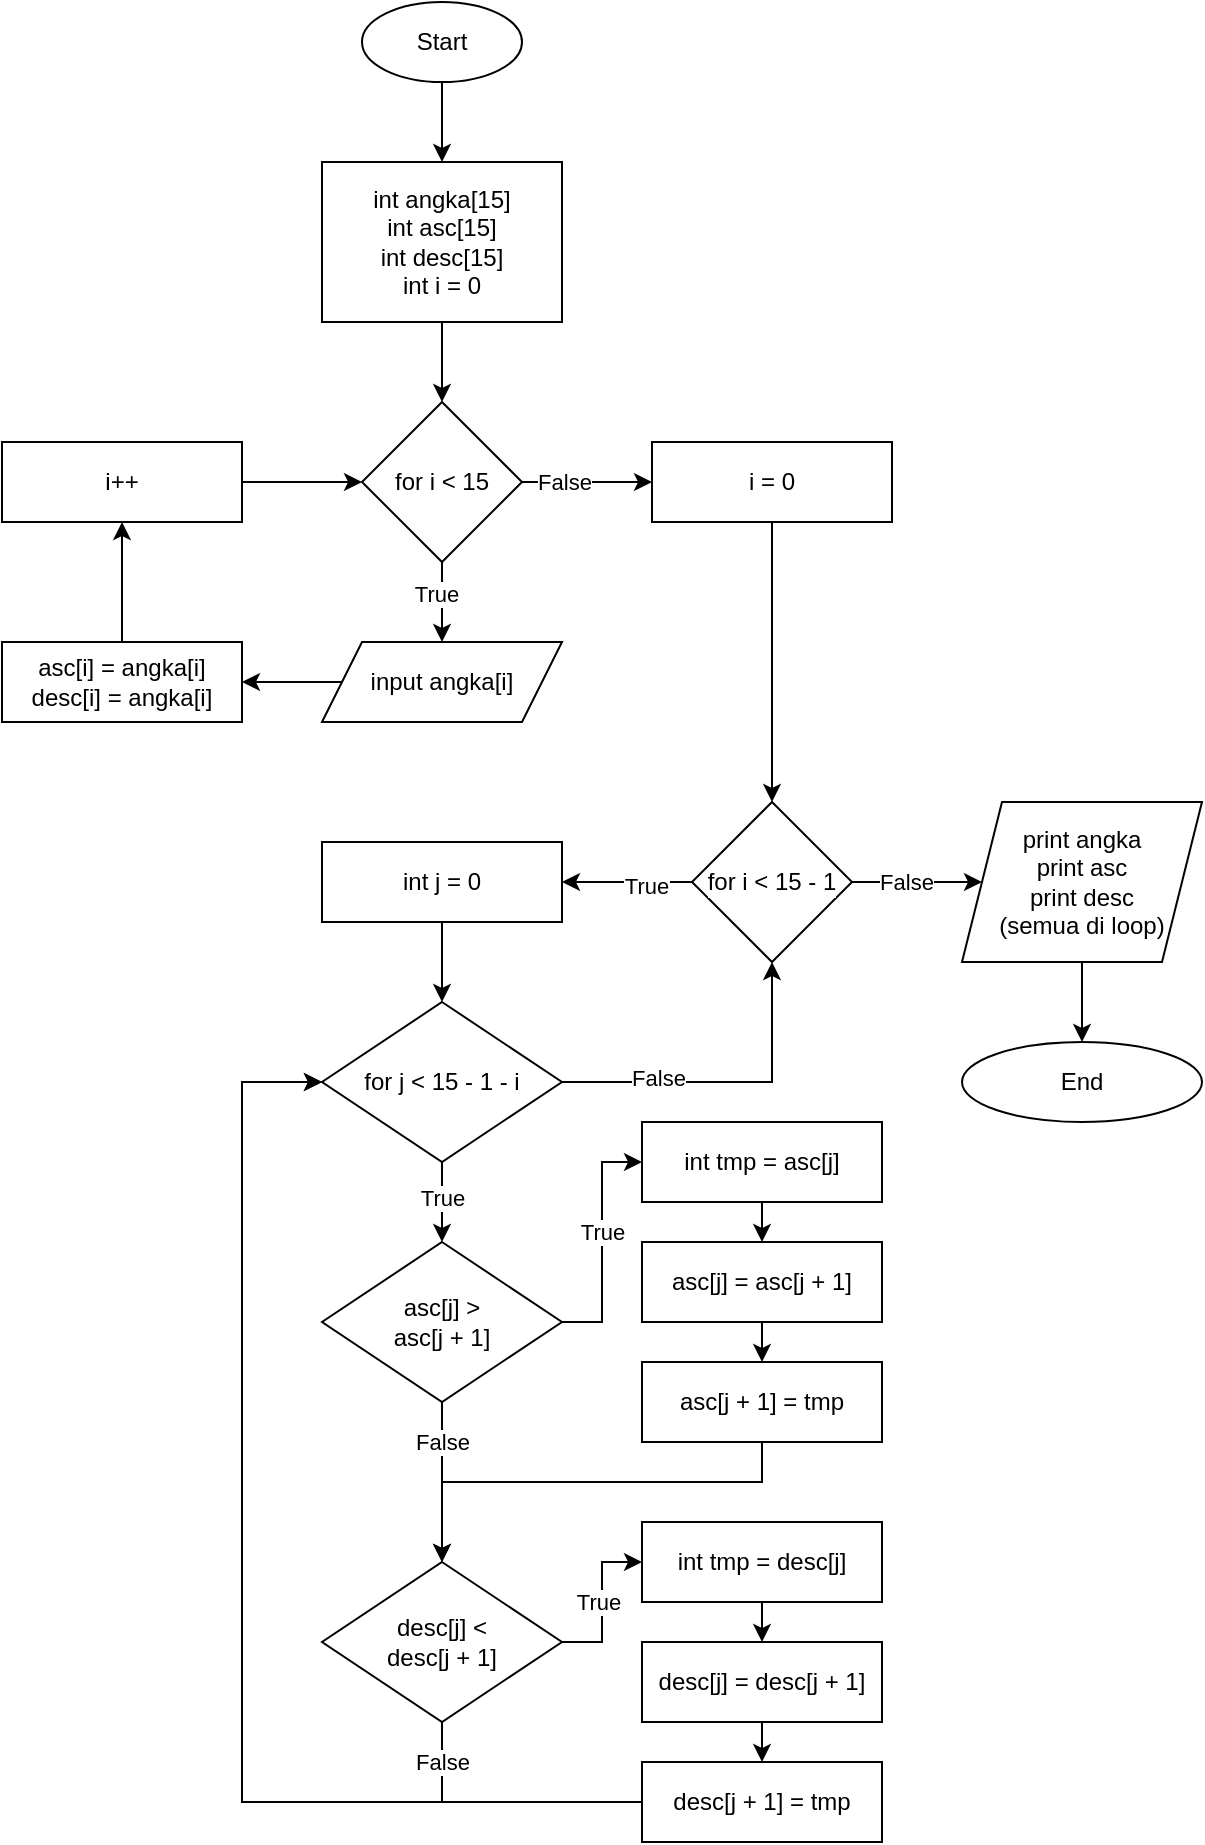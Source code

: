 <mxfile version="24.4.13" type="device">
  <diagram name="Page-1" id="wtIec9g3Ofm9C4p8b5aW">
    <mxGraphModel dx="880" dy="470" grid="1" gridSize="10" guides="1" tooltips="1" connect="1" arrows="1" fold="1" page="1" pageScale="1" pageWidth="850" pageHeight="1100" math="0" shadow="0">
      <root>
        <mxCell id="0" />
        <mxCell id="1" parent="0" />
        <mxCell id="aPIXmMVmUQRdYB9elUxh-3" value="" style="edgeStyle=orthogonalEdgeStyle;rounded=0;orthogonalLoop=1;jettySize=auto;html=1;labelBackgroundColor=default;textShadow=0;" edge="1" parent="1" source="aPIXmMVmUQRdYB9elUxh-1" target="aPIXmMVmUQRdYB9elUxh-2">
          <mxGeometry relative="1" as="geometry" />
        </mxCell>
        <mxCell id="aPIXmMVmUQRdYB9elUxh-1" value="Start" style="ellipse;whiteSpace=wrap;html=1;labelBackgroundColor=default;textShadow=0;" vertex="1" parent="1">
          <mxGeometry x="220" y="40" width="80" height="40" as="geometry" />
        </mxCell>
        <mxCell id="aPIXmMVmUQRdYB9elUxh-26" value="" style="edgeStyle=orthogonalEdgeStyle;rounded=0;orthogonalLoop=1;jettySize=auto;html=1;labelBackgroundColor=default;textShadow=0;" edge="1" parent="1" source="aPIXmMVmUQRdYB9elUxh-2" target="aPIXmMVmUQRdYB9elUxh-4">
          <mxGeometry relative="1" as="geometry" />
        </mxCell>
        <mxCell id="aPIXmMVmUQRdYB9elUxh-2" value="&lt;div&gt;int angka[15]&lt;/div&gt;&lt;div&gt;int asc[15]&lt;/div&gt;&lt;div&gt;int desc[15]&lt;br&gt;&lt;/div&gt;&lt;div&gt;int i = 0&lt;br&gt;&lt;/div&gt;" style="rounded=0;whiteSpace=wrap;html=1;labelBackgroundColor=default;textShadow=0;" vertex="1" parent="1">
          <mxGeometry x="200" y="120" width="120" height="80" as="geometry" />
        </mxCell>
        <mxCell id="aPIXmMVmUQRdYB9elUxh-11" value="" style="edgeStyle=orthogonalEdgeStyle;rounded=0;orthogonalLoop=1;jettySize=auto;html=1;labelBackgroundColor=default;textShadow=0;" edge="1" parent="1" source="aPIXmMVmUQRdYB9elUxh-4" target="aPIXmMVmUQRdYB9elUxh-5">
          <mxGeometry relative="1" as="geometry" />
        </mxCell>
        <mxCell id="aPIXmMVmUQRdYB9elUxh-19" value="True" style="edgeLabel;html=1;align=center;verticalAlign=middle;resizable=0;points=[];labelBackgroundColor=default;textShadow=0;" vertex="1" connectable="0" parent="aPIXmMVmUQRdYB9elUxh-11">
          <mxGeometry x="-0.2" y="-3" relative="1" as="geometry">
            <mxPoint as="offset" />
          </mxGeometry>
        </mxCell>
        <mxCell id="aPIXmMVmUQRdYB9elUxh-28" value="" style="edgeStyle=orthogonalEdgeStyle;rounded=0;orthogonalLoop=1;jettySize=auto;html=1;labelBackgroundColor=default;textShadow=0;" edge="1" parent="1" source="aPIXmMVmUQRdYB9elUxh-4" target="aPIXmMVmUQRdYB9elUxh-31">
          <mxGeometry relative="1" as="geometry" />
        </mxCell>
        <mxCell id="aPIXmMVmUQRdYB9elUxh-29" value="False" style="edgeLabel;html=1;align=center;verticalAlign=middle;resizable=0;points=[];labelBackgroundColor=default;textShadow=0;" vertex="1" connectable="0" parent="aPIXmMVmUQRdYB9elUxh-28">
          <mxGeometry x="-0.375" relative="1" as="geometry">
            <mxPoint as="offset" />
          </mxGeometry>
        </mxCell>
        <mxCell id="aPIXmMVmUQRdYB9elUxh-4" value="for i &amp;lt; 15" style="rhombus;whiteSpace=wrap;html=1;labelBackgroundColor=default;textShadow=0;" vertex="1" parent="1">
          <mxGeometry x="220" y="240" width="80" height="80" as="geometry" />
        </mxCell>
        <mxCell id="aPIXmMVmUQRdYB9elUxh-24" style="edgeStyle=orthogonalEdgeStyle;rounded=0;orthogonalLoop=1;jettySize=auto;html=1;exitX=0;exitY=0.5;exitDx=0;exitDy=0;entryX=1;entryY=0.5;entryDx=0;entryDy=0;labelBackgroundColor=default;textShadow=0;" edge="1" parent="1" source="aPIXmMVmUQRdYB9elUxh-5" target="aPIXmMVmUQRdYB9elUxh-23">
          <mxGeometry relative="1" as="geometry" />
        </mxCell>
        <mxCell id="aPIXmMVmUQRdYB9elUxh-5" value="input angka[i]" style="shape=parallelogram;perimeter=parallelogramPerimeter;whiteSpace=wrap;html=1;fixedSize=1;labelBackgroundColor=default;textShadow=0;" vertex="1" parent="1">
          <mxGeometry x="200" y="360" width="120" height="40" as="geometry" />
        </mxCell>
        <mxCell id="aPIXmMVmUQRdYB9elUxh-10" value="" style="edgeStyle=orthogonalEdgeStyle;rounded=0;orthogonalLoop=1;jettySize=auto;html=1;labelBackgroundColor=default;textShadow=0;" edge="1" parent="1" source="aPIXmMVmUQRdYB9elUxh-7" target="aPIXmMVmUQRdYB9elUxh-4">
          <mxGeometry relative="1" as="geometry" />
        </mxCell>
        <mxCell id="aPIXmMVmUQRdYB9elUxh-7" value="i++" style="rounded=0;whiteSpace=wrap;html=1;labelBackgroundColor=default;textShadow=0;" vertex="1" parent="1">
          <mxGeometry x="40" y="260" width="120" height="40" as="geometry" />
        </mxCell>
        <mxCell id="aPIXmMVmUQRdYB9elUxh-25" value="" style="edgeStyle=orthogonalEdgeStyle;rounded=0;orthogonalLoop=1;jettySize=auto;html=1;labelBackgroundColor=default;textShadow=0;" edge="1" parent="1" source="aPIXmMVmUQRdYB9elUxh-23" target="aPIXmMVmUQRdYB9elUxh-7">
          <mxGeometry relative="1" as="geometry" />
        </mxCell>
        <mxCell id="aPIXmMVmUQRdYB9elUxh-23" value="&lt;div&gt;asc[i] = angka[i]&lt;/div&gt;&lt;div&gt;desc[i] = angka[i]&lt;br&gt;&lt;/div&gt;" style="rounded=0;whiteSpace=wrap;html=1;labelBackgroundColor=default;textShadow=0;" vertex="1" parent="1">
          <mxGeometry x="40" y="360" width="120" height="40" as="geometry" />
        </mxCell>
        <mxCell id="aPIXmMVmUQRdYB9elUxh-36" value="" style="edgeStyle=orthogonalEdgeStyle;rounded=0;orthogonalLoop=1;jettySize=auto;html=1;labelBackgroundColor=default;textShadow=0;" edge="1" parent="1" source="aPIXmMVmUQRdYB9elUxh-27" target="aPIXmMVmUQRdYB9elUxh-34">
          <mxGeometry relative="1" as="geometry" />
        </mxCell>
        <mxCell id="aPIXmMVmUQRdYB9elUxh-42" value="True" style="edgeLabel;html=1;align=center;verticalAlign=middle;resizable=0;points=[];labelBackgroundColor=default;textShadow=0;" vertex="1" connectable="0" parent="aPIXmMVmUQRdYB9elUxh-36">
          <mxGeometry x="-0.292" y="2" relative="1" as="geometry">
            <mxPoint as="offset" />
          </mxGeometry>
        </mxCell>
        <mxCell id="aPIXmMVmUQRdYB9elUxh-75" value="" style="edgeStyle=orthogonalEdgeStyle;rounded=0;orthogonalLoop=1;jettySize=auto;html=1;labelBackgroundColor=default;textShadow=0;" edge="1" parent="1" source="aPIXmMVmUQRdYB9elUxh-27" target="aPIXmMVmUQRdYB9elUxh-74">
          <mxGeometry relative="1" as="geometry" />
        </mxCell>
        <mxCell id="aPIXmMVmUQRdYB9elUxh-78" value="False" style="edgeLabel;html=1;align=center;verticalAlign=middle;resizable=0;points=[];" vertex="1" connectable="0" parent="aPIXmMVmUQRdYB9elUxh-75">
          <mxGeometry x="-0.169" y="-5" relative="1" as="geometry">
            <mxPoint y="-5" as="offset" />
          </mxGeometry>
        </mxCell>
        <mxCell id="aPIXmMVmUQRdYB9elUxh-27" value="for i &amp;lt; 15 - 1" style="rhombus;whiteSpace=wrap;html=1;labelBackgroundColor=default;textShadow=0;" vertex="1" parent="1">
          <mxGeometry x="385" y="440" width="80" height="80" as="geometry" />
        </mxCell>
        <mxCell id="aPIXmMVmUQRdYB9elUxh-41" style="edgeStyle=orthogonalEdgeStyle;rounded=0;orthogonalLoop=1;jettySize=auto;html=1;exitX=1;exitY=0.5;exitDx=0;exitDy=0;entryX=0.5;entryY=1;entryDx=0;entryDy=0;labelBackgroundColor=default;textShadow=0;" edge="1" parent="1" source="aPIXmMVmUQRdYB9elUxh-30" target="aPIXmMVmUQRdYB9elUxh-27">
          <mxGeometry relative="1" as="geometry" />
        </mxCell>
        <mxCell id="aPIXmMVmUQRdYB9elUxh-43" value="False" style="edgeLabel;html=1;align=center;verticalAlign=middle;resizable=0;points=[];labelBackgroundColor=default;textShadow=0;" vertex="1" connectable="0" parent="aPIXmMVmUQRdYB9elUxh-41">
          <mxGeometry x="-0.418" y="2" relative="1" as="geometry">
            <mxPoint as="offset" />
          </mxGeometry>
        </mxCell>
        <mxCell id="aPIXmMVmUQRdYB9elUxh-44" value="" style="edgeStyle=orthogonalEdgeStyle;rounded=0;orthogonalLoop=1;jettySize=auto;html=1;labelBackgroundColor=default;textShadow=0;" edge="1" parent="1" source="aPIXmMVmUQRdYB9elUxh-30" target="aPIXmMVmUQRdYB9elUxh-38">
          <mxGeometry relative="1" as="geometry" />
        </mxCell>
        <mxCell id="aPIXmMVmUQRdYB9elUxh-45" value="True" style="edgeLabel;html=1;align=center;verticalAlign=middle;resizable=0;points=[];labelBackgroundColor=default;textShadow=0;" vertex="1" connectable="0" parent="aPIXmMVmUQRdYB9elUxh-44">
          <mxGeometry x="-0.1" y="1" relative="1" as="geometry">
            <mxPoint x="-1" as="offset" />
          </mxGeometry>
        </mxCell>
        <mxCell id="aPIXmMVmUQRdYB9elUxh-30" value="for j &amp;lt; 15 - 1 - i" style="rhombus;whiteSpace=wrap;html=1;labelBackgroundColor=default;textShadow=0;" vertex="1" parent="1">
          <mxGeometry x="200" y="540" width="120" height="80" as="geometry" />
        </mxCell>
        <mxCell id="aPIXmMVmUQRdYB9elUxh-32" value="" style="edgeStyle=orthogonalEdgeStyle;rounded=0;orthogonalLoop=1;jettySize=auto;html=1;labelBackgroundColor=default;textShadow=0;" edge="1" parent="1" source="aPIXmMVmUQRdYB9elUxh-31" target="aPIXmMVmUQRdYB9elUxh-27">
          <mxGeometry relative="1" as="geometry" />
        </mxCell>
        <mxCell id="aPIXmMVmUQRdYB9elUxh-31" value="i = 0" style="rounded=0;whiteSpace=wrap;html=1;labelBackgroundColor=default;textShadow=0;" vertex="1" parent="1">
          <mxGeometry x="365" y="260" width="120" height="40" as="geometry" />
        </mxCell>
        <mxCell id="aPIXmMVmUQRdYB9elUxh-37" value="" style="edgeStyle=orthogonalEdgeStyle;rounded=0;orthogonalLoop=1;jettySize=auto;html=1;labelBackgroundColor=default;textShadow=0;" edge="1" parent="1" source="aPIXmMVmUQRdYB9elUxh-34" target="aPIXmMVmUQRdYB9elUxh-30">
          <mxGeometry relative="1" as="geometry" />
        </mxCell>
        <mxCell id="aPIXmMVmUQRdYB9elUxh-34" value="int j = 0" style="rounded=0;whiteSpace=wrap;html=1;labelBackgroundColor=default;textShadow=0;" vertex="1" parent="1">
          <mxGeometry x="200" y="460" width="120" height="40" as="geometry" />
        </mxCell>
        <mxCell id="aPIXmMVmUQRdYB9elUxh-49" style="edgeStyle=orthogonalEdgeStyle;rounded=0;orthogonalLoop=1;jettySize=auto;html=1;exitX=1;exitY=0.5;exitDx=0;exitDy=0;entryX=0;entryY=0.5;entryDx=0;entryDy=0;labelBackgroundColor=default;textShadow=0;" edge="1" parent="1" source="aPIXmMVmUQRdYB9elUxh-38" target="aPIXmMVmUQRdYB9elUxh-40">
          <mxGeometry relative="1" as="geometry" />
        </mxCell>
        <mxCell id="aPIXmMVmUQRdYB9elUxh-68" value="True" style="edgeLabel;html=1;align=center;verticalAlign=middle;resizable=0;points=[];labelBackgroundColor=default;textShadow=0;" vertex="1" connectable="0" parent="aPIXmMVmUQRdYB9elUxh-49">
          <mxGeometry x="0.083" relative="1" as="geometry">
            <mxPoint as="offset" />
          </mxGeometry>
        </mxCell>
        <mxCell id="aPIXmMVmUQRdYB9elUxh-67" value="" style="edgeStyle=orthogonalEdgeStyle;rounded=0;orthogonalLoop=1;jettySize=auto;html=1;labelBackgroundColor=default;textShadow=0;" edge="1" parent="1" source="aPIXmMVmUQRdYB9elUxh-38" target="aPIXmMVmUQRdYB9elUxh-64">
          <mxGeometry relative="1" as="geometry" />
        </mxCell>
        <mxCell id="aPIXmMVmUQRdYB9elUxh-69" value="&lt;div&gt;False&lt;/div&gt;" style="edgeLabel;html=1;align=center;verticalAlign=middle;resizable=0;points=[];labelBackgroundColor=default;textShadow=0;" vertex="1" connectable="0" parent="aPIXmMVmUQRdYB9elUxh-67">
          <mxGeometry x="-0.375" y="5" relative="1" as="geometry">
            <mxPoint x="-5" y="-5" as="offset" />
          </mxGeometry>
        </mxCell>
        <mxCell id="aPIXmMVmUQRdYB9elUxh-38" value="&lt;div&gt;asc[j] &amp;gt;&lt;/div&gt;&lt;div&gt;asc[j + 1]&lt;/div&gt;" style="rhombus;whiteSpace=wrap;html=1;labelBackgroundColor=default;textShadow=0;" vertex="1" parent="1">
          <mxGeometry x="200" y="660" width="120" height="80" as="geometry" />
        </mxCell>
        <mxCell id="aPIXmMVmUQRdYB9elUxh-51" style="edgeStyle=orthogonalEdgeStyle;rounded=0;orthogonalLoop=1;jettySize=auto;html=1;exitX=0.5;exitY=1;exitDx=0;exitDy=0;entryX=0.5;entryY=0;entryDx=0;entryDy=0;labelBackgroundColor=default;textShadow=0;" edge="1" parent="1" source="aPIXmMVmUQRdYB9elUxh-40" target="aPIXmMVmUQRdYB9elUxh-47">
          <mxGeometry relative="1" as="geometry" />
        </mxCell>
        <mxCell id="aPIXmMVmUQRdYB9elUxh-40" value="int tmp = asc[j]" style="rounded=0;whiteSpace=wrap;html=1;labelBackgroundColor=default;textShadow=0;" vertex="1" parent="1">
          <mxGeometry x="360" y="600" width="120" height="40" as="geometry" />
        </mxCell>
        <mxCell id="aPIXmMVmUQRdYB9elUxh-52" style="edgeStyle=orthogonalEdgeStyle;rounded=0;orthogonalLoop=1;jettySize=auto;html=1;exitX=0.5;exitY=1;exitDx=0;exitDy=0;entryX=0.5;entryY=0;entryDx=0;entryDy=0;labelBackgroundColor=default;textShadow=0;" edge="1" parent="1" source="aPIXmMVmUQRdYB9elUxh-47" target="aPIXmMVmUQRdYB9elUxh-48">
          <mxGeometry relative="1" as="geometry" />
        </mxCell>
        <mxCell id="aPIXmMVmUQRdYB9elUxh-47" value="asc[j] = asc[j + 1]" style="rounded=0;whiteSpace=wrap;html=1;labelBackgroundColor=default;textShadow=0;" vertex="1" parent="1">
          <mxGeometry x="360" y="660" width="120" height="40" as="geometry" />
        </mxCell>
        <mxCell id="aPIXmMVmUQRdYB9elUxh-66" style="edgeStyle=orthogonalEdgeStyle;rounded=0;orthogonalLoop=1;jettySize=auto;html=1;exitX=0.5;exitY=1;exitDx=0;exitDy=0;entryX=0.5;entryY=0;entryDx=0;entryDy=0;labelBackgroundColor=default;textShadow=0;" edge="1" parent="1" source="aPIXmMVmUQRdYB9elUxh-48" target="aPIXmMVmUQRdYB9elUxh-64">
          <mxGeometry relative="1" as="geometry">
            <Array as="points">
              <mxPoint x="420" y="780" />
              <mxPoint x="260" y="780" />
            </Array>
          </mxGeometry>
        </mxCell>
        <mxCell id="aPIXmMVmUQRdYB9elUxh-48" value="asc[j + 1] = tmp" style="rounded=0;whiteSpace=wrap;html=1;labelBackgroundColor=default;textShadow=0;" vertex="1" parent="1">
          <mxGeometry x="360" y="720" width="120" height="40" as="geometry" />
        </mxCell>
        <mxCell id="aPIXmMVmUQRdYB9elUxh-59" style="edgeStyle=orthogonalEdgeStyle;rounded=0;orthogonalLoop=1;jettySize=auto;html=1;exitX=0.5;exitY=1;exitDx=0;exitDy=0;entryX=0.5;entryY=0;entryDx=0;entryDy=0;labelBackgroundColor=default;textShadow=0;" edge="1" parent="1" source="aPIXmMVmUQRdYB9elUxh-60" target="aPIXmMVmUQRdYB9elUxh-62">
          <mxGeometry relative="1" as="geometry" />
        </mxCell>
        <mxCell id="aPIXmMVmUQRdYB9elUxh-60" value="int tmp = desc[j]" style="rounded=0;whiteSpace=wrap;html=1;labelBackgroundColor=default;textShadow=0;shadow=0;" vertex="1" parent="1">
          <mxGeometry x="360" y="800" width="120" height="40" as="geometry" />
        </mxCell>
        <mxCell id="aPIXmMVmUQRdYB9elUxh-61" style="edgeStyle=orthogonalEdgeStyle;rounded=0;orthogonalLoop=1;jettySize=auto;html=1;exitX=0.5;exitY=1;exitDx=0;exitDy=0;entryX=0.5;entryY=0;entryDx=0;entryDy=0;labelBackgroundColor=default;textShadow=0;" edge="1" parent="1" source="aPIXmMVmUQRdYB9elUxh-62" target="aPIXmMVmUQRdYB9elUxh-63">
          <mxGeometry relative="1" as="geometry" />
        </mxCell>
        <mxCell id="aPIXmMVmUQRdYB9elUxh-62" value="desc[j] = desc[j + 1]" style="rounded=0;whiteSpace=wrap;html=1;labelBackgroundColor=default;textShadow=0;" vertex="1" parent="1">
          <mxGeometry x="360" y="860" width="120" height="40" as="geometry" />
        </mxCell>
        <mxCell id="aPIXmMVmUQRdYB9elUxh-65" style="edgeStyle=orthogonalEdgeStyle;rounded=0;orthogonalLoop=1;jettySize=auto;html=1;exitX=0;exitY=0.5;exitDx=0;exitDy=0;entryX=0;entryY=0.5;entryDx=0;entryDy=0;labelBackgroundColor=default;textShadow=0;" edge="1" parent="1" source="aPIXmMVmUQRdYB9elUxh-63" target="aPIXmMVmUQRdYB9elUxh-30">
          <mxGeometry relative="1" as="geometry">
            <mxPoint x="80" y="660" as="targetPoint" />
            <Array as="points">
              <mxPoint x="160" y="940" />
              <mxPoint x="160" y="580" />
            </Array>
          </mxGeometry>
        </mxCell>
        <mxCell id="aPIXmMVmUQRdYB9elUxh-63" value="desc[j + 1] = tmp" style="rounded=0;whiteSpace=wrap;html=1;labelBackgroundColor=default;textShadow=0;" vertex="1" parent="1">
          <mxGeometry x="360" y="920" width="120" height="40" as="geometry" />
        </mxCell>
        <mxCell id="aPIXmMVmUQRdYB9elUxh-70" style="edgeStyle=orthogonalEdgeStyle;rounded=0;orthogonalLoop=1;jettySize=auto;html=1;exitX=0.5;exitY=1;exitDx=0;exitDy=0;entryX=0;entryY=0.5;entryDx=0;entryDy=0;labelBackgroundColor=default;textShadow=0;" edge="1" parent="1" source="aPIXmMVmUQRdYB9elUxh-64" target="aPIXmMVmUQRdYB9elUxh-30">
          <mxGeometry relative="1" as="geometry">
            <Array as="points">
              <mxPoint x="260" y="940" />
              <mxPoint x="160" y="940" />
              <mxPoint x="160" y="580" />
            </Array>
          </mxGeometry>
        </mxCell>
        <mxCell id="aPIXmMVmUQRdYB9elUxh-71" value="False" style="edgeLabel;html=1;align=center;verticalAlign=middle;resizable=0;points=[];labelBackgroundColor=default;textShadow=0;" vertex="1" connectable="0" parent="aPIXmMVmUQRdYB9elUxh-70">
          <mxGeometry x="-0.941" y="-2" relative="1" as="geometry">
            <mxPoint x="2" y="4" as="offset" />
          </mxGeometry>
        </mxCell>
        <mxCell id="aPIXmMVmUQRdYB9elUxh-72" style="edgeStyle=orthogonalEdgeStyle;rounded=0;orthogonalLoop=1;jettySize=auto;html=1;exitX=1;exitY=0.5;exitDx=0;exitDy=0;entryX=0;entryY=0.5;entryDx=0;entryDy=0;labelBackgroundColor=default;textShadow=0;" edge="1" parent="1" source="aPIXmMVmUQRdYB9elUxh-64" target="aPIXmMVmUQRdYB9elUxh-60">
          <mxGeometry relative="1" as="geometry" />
        </mxCell>
        <mxCell id="aPIXmMVmUQRdYB9elUxh-73" value="True" style="edgeLabel;html=1;align=center;verticalAlign=middle;resizable=0;points=[];labelBackgroundColor=default;textShadow=0;" vertex="1" connectable="0" parent="aPIXmMVmUQRdYB9elUxh-72">
          <mxGeometry x="-0.025" y="2" relative="1" as="geometry">
            <mxPoint y="-1" as="offset" />
          </mxGeometry>
        </mxCell>
        <mxCell id="aPIXmMVmUQRdYB9elUxh-64" value="&lt;div&gt;desc[j] &amp;lt;&lt;/div&gt;&lt;div&gt;desc[j + 1]&lt;/div&gt;" style="rhombus;whiteSpace=wrap;html=1;labelBackgroundColor=default;textShadow=0;" vertex="1" parent="1">
          <mxGeometry x="200" y="820" width="120" height="80" as="geometry" />
        </mxCell>
        <mxCell id="aPIXmMVmUQRdYB9elUxh-77" value="" style="edgeStyle=orthogonalEdgeStyle;rounded=0;orthogonalLoop=1;jettySize=auto;html=1;labelBackgroundColor=default;textShadow=0;" edge="1" parent="1" source="aPIXmMVmUQRdYB9elUxh-74" target="aPIXmMVmUQRdYB9elUxh-76">
          <mxGeometry relative="1" as="geometry" />
        </mxCell>
        <mxCell id="aPIXmMVmUQRdYB9elUxh-74" value="&lt;div&gt;print angka&lt;/div&gt;&lt;div&gt;print asc&lt;/div&gt;&lt;div&gt;print desc&lt;/div&gt;&lt;div&gt;(semua di loop)&lt;br&gt;&lt;/div&gt;" style="shape=parallelogram;perimeter=parallelogramPerimeter;whiteSpace=wrap;html=1;fixedSize=1;labelBackgroundColor=default;textShadow=0;" vertex="1" parent="1">
          <mxGeometry x="520" y="440" width="120" height="80" as="geometry" />
        </mxCell>
        <mxCell id="aPIXmMVmUQRdYB9elUxh-76" value="End" style="ellipse;whiteSpace=wrap;html=1;labelBackgroundColor=default;textShadow=0;" vertex="1" parent="1">
          <mxGeometry x="520" y="560" width="120" height="40" as="geometry" />
        </mxCell>
      </root>
    </mxGraphModel>
  </diagram>
</mxfile>
